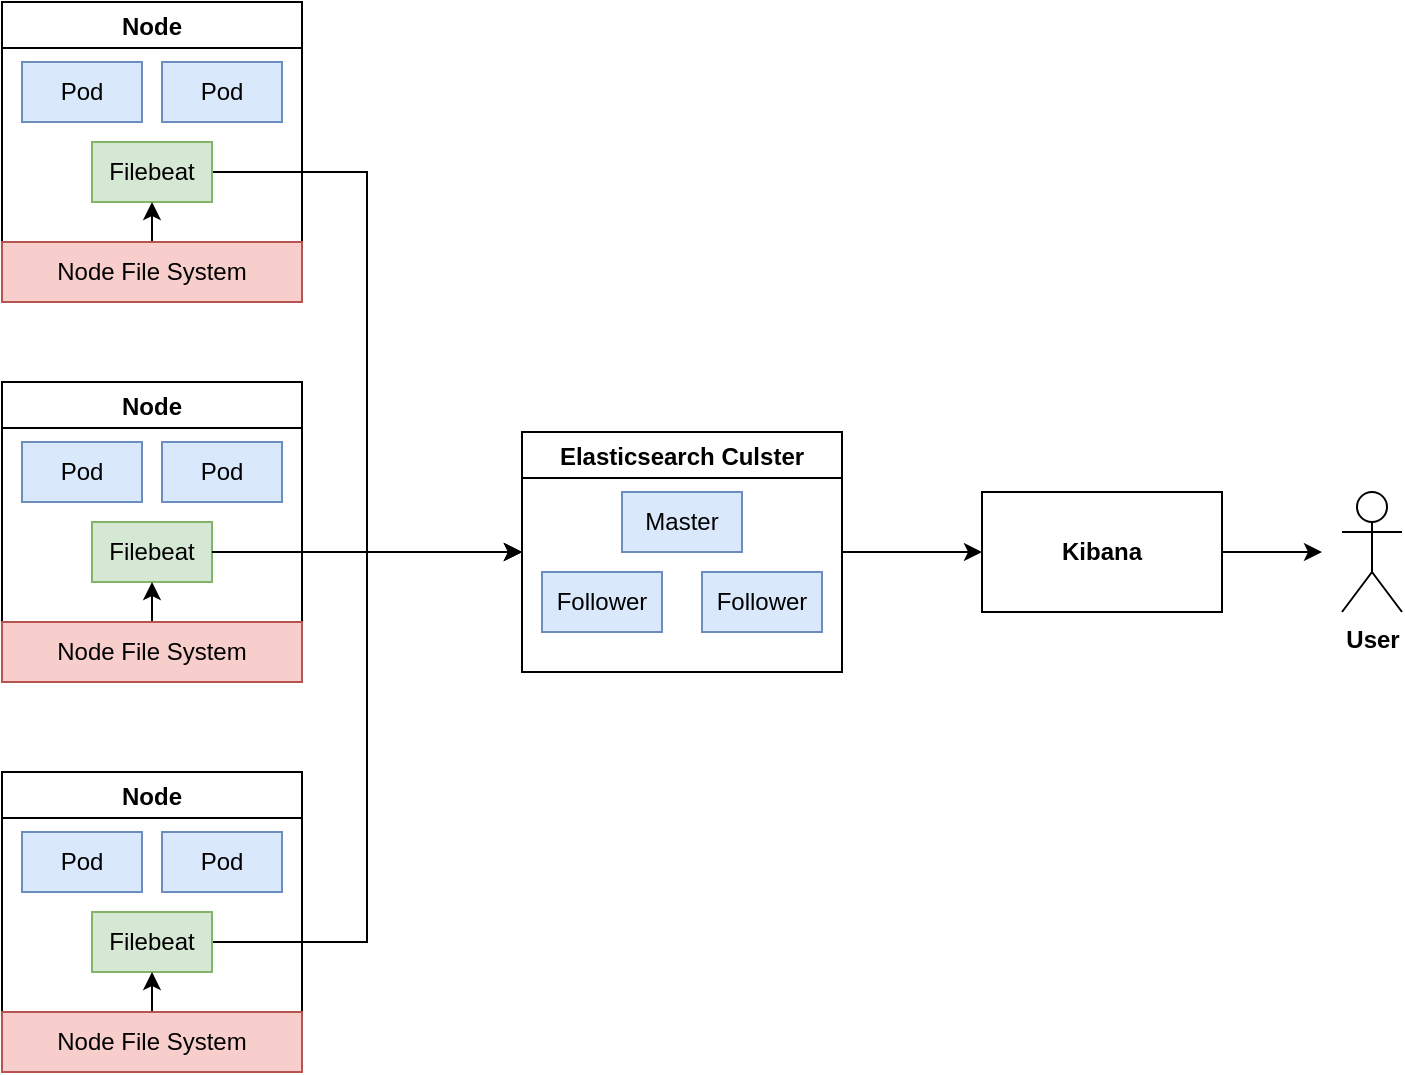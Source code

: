 <mxfile version="14.7.6" type="github">
  <diagram id="3uzul-V2WOLRR6jEFBo2" name="Page-1">
    <mxGraphModel dx="1309" dy="789" grid="1" gridSize="10" guides="1" tooltips="1" connect="1" arrows="1" fold="1" page="1" pageScale="1" pageWidth="850" pageHeight="1100" math="0" shadow="0">
      <root>
        <mxCell id="0" />
        <mxCell id="1" parent="0" />
        <mxCell id="L9w5C_lSb8V3wVp3Hepn-63" style="edgeStyle=orthogonalEdgeStyle;rounded=0;orthogonalLoop=1;jettySize=auto;html=1;entryX=0;entryY=0.5;entryDx=0;entryDy=0;exitX=1;exitY=0.5;exitDx=0;exitDy=0;" edge="1" parent="1" source="L9w5C_lSb8V3wVp3Hepn-9" target="L9w5C_lSb8V3wVp3Hepn-45">
          <mxGeometry relative="1" as="geometry" />
        </mxCell>
        <mxCell id="L9w5C_lSb8V3wVp3Hepn-1" value="Node" style="swimlane;" vertex="1" parent="1">
          <mxGeometry x="100" y="90" width="150" height="150" as="geometry" />
        </mxCell>
        <mxCell id="L9w5C_lSb8V3wVp3Hepn-2" value="Pod" style="rounded=0;whiteSpace=wrap;html=1;fillColor=#dae8fc;strokeColor=#6c8ebf;" vertex="1" parent="L9w5C_lSb8V3wVp3Hepn-1">
          <mxGeometry x="10" y="30" width="60" height="30" as="geometry" />
        </mxCell>
        <mxCell id="L9w5C_lSb8V3wVp3Hepn-6" value="Pod" style="rounded=0;whiteSpace=wrap;html=1;fillColor=#dae8fc;strokeColor=#6c8ebf;" vertex="1" parent="L9w5C_lSb8V3wVp3Hepn-1">
          <mxGeometry x="80" y="30" width="60" height="30" as="geometry" />
        </mxCell>
        <mxCell id="L9w5C_lSb8V3wVp3Hepn-9" value="Filebeat" style="rounded=0;whiteSpace=wrap;html=1;fillColor=#d5e8d4;strokeColor=#82b366;" vertex="1" parent="L9w5C_lSb8V3wVp3Hepn-1">
          <mxGeometry x="45" y="70" width="60" height="30" as="geometry" />
        </mxCell>
        <mxCell id="L9w5C_lSb8V3wVp3Hepn-29" style="edgeStyle=orthogonalEdgeStyle;rounded=0;orthogonalLoop=1;jettySize=auto;html=1;entryX=0.5;entryY=1;entryDx=0;entryDy=0;" edge="1" parent="L9w5C_lSb8V3wVp3Hepn-1" source="L9w5C_lSb8V3wVp3Hepn-18" target="L9w5C_lSb8V3wVp3Hepn-9">
          <mxGeometry relative="1" as="geometry">
            <Array as="points">
              <mxPoint x="75" y="100" />
              <mxPoint x="75" y="100" />
            </Array>
          </mxGeometry>
        </mxCell>
        <mxCell id="L9w5C_lSb8V3wVp3Hepn-18" value="Node File System" style="rounded=0;whiteSpace=wrap;html=1;fillColor=#f8cecc;strokeColor=#b85450;" vertex="1" parent="L9w5C_lSb8V3wVp3Hepn-1">
          <mxGeometry y="120" width="150" height="30" as="geometry" />
        </mxCell>
        <mxCell id="L9w5C_lSb8V3wVp3Hepn-30" value="Node" style="swimlane;" vertex="1" parent="1">
          <mxGeometry x="100" y="280" width="150" height="150" as="geometry" />
        </mxCell>
        <mxCell id="L9w5C_lSb8V3wVp3Hepn-31" value="Pod" style="rounded=0;whiteSpace=wrap;html=1;fillColor=#dae8fc;strokeColor=#6c8ebf;" vertex="1" parent="L9w5C_lSb8V3wVp3Hepn-30">
          <mxGeometry x="10" y="30" width="60" height="30" as="geometry" />
        </mxCell>
        <mxCell id="L9w5C_lSb8V3wVp3Hepn-32" value="Pod" style="rounded=0;whiteSpace=wrap;html=1;fillColor=#dae8fc;strokeColor=#6c8ebf;" vertex="1" parent="L9w5C_lSb8V3wVp3Hepn-30">
          <mxGeometry x="80" y="30" width="60" height="30" as="geometry" />
        </mxCell>
        <mxCell id="L9w5C_lSb8V3wVp3Hepn-33" value="Filebeat" style="rounded=0;whiteSpace=wrap;html=1;fillColor=#d5e8d4;strokeColor=#82b366;" vertex="1" parent="L9w5C_lSb8V3wVp3Hepn-30">
          <mxGeometry x="45" y="70" width="60" height="30" as="geometry" />
        </mxCell>
        <mxCell id="L9w5C_lSb8V3wVp3Hepn-34" style="edgeStyle=orthogonalEdgeStyle;rounded=0;orthogonalLoop=1;jettySize=auto;html=1;entryX=0.5;entryY=1;entryDx=0;entryDy=0;" edge="1" parent="L9w5C_lSb8V3wVp3Hepn-30" source="L9w5C_lSb8V3wVp3Hepn-35" target="L9w5C_lSb8V3wVp3Hepn-33">
          <mxGeometry relative="1" as="geometry">
            <Array as="points">
              <mxPoint x="75" y="100" />
              <mxPoint x="75" y="100" />
            </Array>
          </mxGeometry>
        </mxCell>
        <mxCell id="L9w5C_lSb8V3wVp3Hepn-35" value="Node File System" style="rounded=0;whiteSpace=wrap;html=1;fillColor=#f8cecc;strokeColor=#b85450;" vertex="1" parent="L9w5C_lSb8V3wVp3Hepn-30">
          <mxGeometry y="120" width="150" height="30" as="geometry" />
        </mxCell>
        <mxCell id="L9w5C_lSb8V3wVp3Hepn-64" style="edgeStyle=orthogonalEdgeStyle;rounded=0;orthogonalLoop=1;jettySize=auto;html=1;entryX=0;entryY=0.5;entryDx=0;entryDy=0;exitX=1;exitY=0.5;exitDx=0;exitDy=0;" edge="1" parent="1" source="L9w5C_lSb8V3wVp3Hepn-39" target="L9w5C_lSb8V3wVp3Hepn-45">
          <mxGeometry relative="1" as="geometry" />
        </mxCell>
        <mxCell id="L9w5C_lSb8V3wVp3Hepn-36" value="Node" style="swimlane;" vertex="1" parent="1">
          <mxGeometry x="100" y="475" width="150" height="150" as="geometry" />
        </mxCell>
        <mxCell id="L9w5C_lSb8V3wVp3Hepn-37" value="Pod" style="rounded=0;whiteSpace=wrap;html=1;fillColor=#dae8fc;strokeColor=#6c8ebf;" vertex="1" parent="L9w5C_lSb8V3wVp3Hepn-36">
          <mxGeometry x="10" y="30" width="60" height="30" as="geometry" />
        </mxCell>
        <mxCell id="L9w5C_lSb8V3wVp3Hepn-38" value="Pod" style="rounded=0;whiteSpace=wrap;html=1;fillColor=#dae8fc;strokeColor=#6c8ebf;" vertex="1" parent="L9w5C_lSb8V3wVp3Hepn-36">
          <mxGeometry x="80" y="30" width="60" height="30" as="geometry" />
        </mxCell>
        <mxCell id="L9w5C_lSb8V3wVp3Hepn-39" value="Filebeat" style="rounded=0;whiteSpace=wrap;html=1;fillColor=#d5e8d4;strokeColor=#82b366;" vertex="1" parent="L9w5C_lSb8V3wVp3Hepn-36">
          <mxGeometry x="45" y="70" width="60" height="30" as="geometry" />
        </mxCell>
        <mxCell id="L9w5C_lSb8V3wVp3Hepn-40" style="edgeStyle=orthogonalEdgeStyle;rounded=0;orthogonalLoop=1;jettySize=auto;html=1;entryX=0.5;entryY=1;entryDx=0;entryDy=0;" edge="1" parent="L9w5C_lSb8V3wVp3Hepn-36" source="L9w5C_lSb8V3wVp3Hepn-41" target="L9w5C_lSb8V3wVp3Hepn-39">
          <mxGeometry relative="1" as="geometry">
            <Array as="points">
              <mxPoint x="75" y="100" />
              <mxPoint x="75" y="100" />
            </Array>
          </mxGeometry>
        </mxCell>
        <mxCell id="L9w5C_lSb8V3wVp3Hepn-41" value="Node File System" style="rounded=0;whiteSpace=wrap;html=1;fillColor=#f8cecc;strokeColor=#b85450;" vertex="1" parent="L9w5C_lSb8V3wVp3Hepn-36">
          <mxGeometry y="120" width="150" height="30" as="geometry" />
        </mxCell>
        <mxCell id="L9w5C_lSb8V3wVp3Hepn-65" style="edgeStyle=orthogonalEdgeStyle;rounded=0;orthogonalLoop=1;jettySize=auto;html=1;entryX=0;entryY=0.5;entryDx=0;entryDy=0;" edge="1" parent="1" source="L9w5C_lSb8V3wVp3Hepn-45" target="L9w5C_lSb8V3wVp3Hepn-54">
          <mxGeometry relative="1" as="geometry" />
        </mxCell>
        <mxCell id="L9w5C_lSb8V3wVp3Hepn-45" value="Elasticsearch Culster" style="swimlane;" vertex="1" parent="1">
          <mxGeometry x="360" y="305" width="160" height="120" as="geometry" />
        </mxCell>
        <mxCell id="L9w5C_lSb8V3wVp3Hepn-48" value="Master" style="rounded=0;whiteSpace=wrap;html=1;fillColor=#dae8fc;strokeColor=#6c8ebf;" vertex="1" parent="L9w5C_lSb8V3wVp3Hepn-45">
          <mxGeometry x="50" y="30" width="60" height="30" as="geometry" />
        </mxCell>
        <mxCell id="L9w5C_lSb8V3wVp3Hepn-49" value="Follower" style="rounded=0;whiteSpace=wrap;html=1;fillColor=#dae8fc;strokeColor=#6c8ebf;" vertex="1" parent="L9w5C_lSb8V3wVp3Hepn-45">
          <mxGeometry x="10" y="70" width="60" height="30" as="geometry" />
        </mxCell>
        <mxCell id="L9w5C_lSb8V3wVp3Hepn-50" value="Follower" style="rounded=0;whiteSpace=wrap;html=1;fillColor=#dae8fc;strokeColor=#6c8ebf;" vertex="1" parent="L9w5C_lSb8V3wVp3Hepn-45">
          <mxGeometry x="90" y="70" width="60" height="30" as="geometry" />
        </mxCell>
        <mxCell id="L9w5C_lSb8V3wVp3Hepn-69" style="edgeStyle=orthogonalEdgeStyle;rounded=0;orthogonalLoop=1;jettySize=auto;html=1;" edge="1" parent="1" source="L9w5C_lSb8V3wVp3Hepn-54">
          <mxGeometry relative="1" as="geometry">
            <mxPoint x="760" y="365" as="targetPoint" />
          </mxGeometry>
        </mxCell>
        <mxCell id="L9w5C_lSb8V3wVp3Hepn-54" value="&lt;b&gt;Kibana&lt;/b&gt;" style="rounded=0;whiteSpace=wrap;html=1;" vertex="1" parent="1">
          <mxGeometry x="590" y="335" width="120" height="60" as="geometry" />
        </mxCell>
        <mxCell id="L9w5C_lSb8V3wVp3Hepn-61" style="edgeStyle=orthogonalEdgeStyle;rounded=0;orthogonalLoop=1;jettySize=auto;html=1;entryX=0;entryY=0.5;entryDx=0;entryDy=0;" edge="1" parent="1" source="L9w5C_lSb8V3wVp3Hepn-33" target="L9w5C_lSb8V3wVp3Hepn-45">
          <mxGeometry relative="1" as="geometry">
            <mxPoint x="340" y="365" as="targetPoint" />
          </mxGeometry>
        </mxCell>
        <mxCell id="L9w5C_lSb8V3wVp3Hepn-66" value="User" style="shape=umlActor;verticalLabelPosition=bottom;verticalAlign=top;html=1;outlineConnect=0;fontStyle=1" vertex="1" parent="1">
          <mxGeometry x="770" y="335" width="30" height="60" as="geometry" />
        </mxCell>
      </root>
    </mxGraphModel>
  </diagram>
</mxfile>
